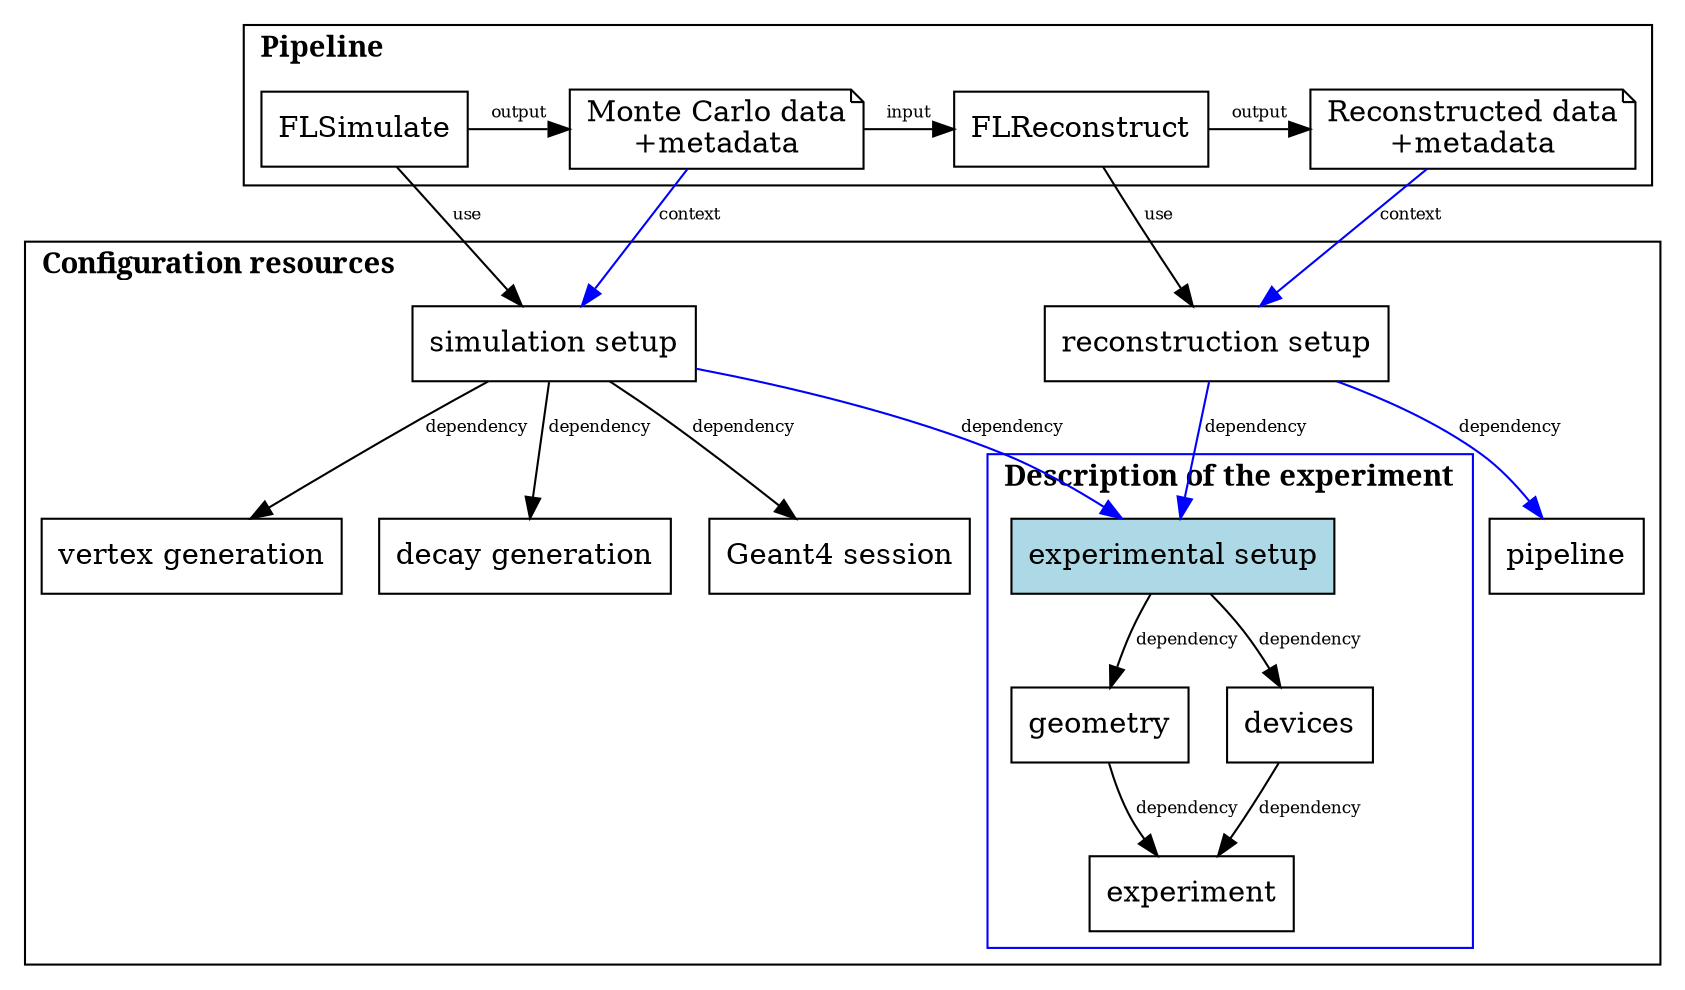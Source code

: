 digraph FLTagsConfRes1 {
	node [shape=box]
	subgraph cluster_confres {
		label="Configuration resources"
		fontname="bold";
		labeljust="left";
		subgraph cluster_expsetup {
			label="Description of the experiment";
			labeljust="left";
			fontname="bold";
			color="blue";
			tag00 [label="experiment"];
			tag0 [label="geometry"];
			tag1 [label="devices"];
			tag2 [label="experimental setup";
			      style="filled";
			      fillcolor="lightblue"];
			// Edges:
			tag0 -> tag00 [label=" dependency ", fontsize=8];
			tag1 -> tag00 [label=" dependency ", fontsize=8];
			tag2 -> tag0 [label=" dependency ", fontsize=8];
			tag2 -> tag1 [label=" dependency ", fontsize=8];
		}

		tag3 [label="vertex generation"];
		tag4 [label="decay generation"];
		tag7 [label="Geant4 session"];
		tag5 [label="simulation setup"];
		tag50 [label="reconstruction setup"];
		tag60 [label="pipeline"];
		// Edges:
		tag5 -> tag2 [label=" dependency ", fontsize=8, color="blue"];
		tag5 -> tag3 [label=" dependency ", fontsize=8];
		tag5 -> tag4 [label=" dependency ", fontsize=8];
		tag5 -> tag7 [label=" dependency ", fontsize=8];
		tag50 -> tag2 [label=" dependency ", fontsize=8, color="blue"];
		tag50 -> tag60 [label=" dependency ", fontsize=8, color="blue"];
	}

	subgraph cluster_pipeline {
		rankdir="LR";
		label="Pipeline";
		labeljust="left";
		fontname="bold";
		tag6 [label="FLSimulate"];
		// subgraph cluster_simdata {
		// 	label="Simulation output";
		// 	labeljust="left";
		// 	fontname="bold";
			tag100 [shape="note", label="Monte Carlo data\n+metadata"];
		// 	tag200 [shape="note", label="Monte Carlo metadata"];
		// 	tag100 -> tag200 [label=" context ", fontsize=8];
		// }
		tag16 [label="FLReconstruct"];
		// subgraph cluster_simdata {
		// 	label="Reconstruction output";
		// 	labeljust="left";
		// 	fontname="bold";
			tag101 [shape="note", label="Reconstructed data\n+metadata"];
		// 	tag201 [shape="note", label="Reconstructed metadata"];
		// 	tag101 -> tag201 [label=" context ", fontsize=8];
		// }
		{rank="same"; tag6, tag100, tag16, tag101 }
		// Edges:
		tag6 -> tag100 [label=" output ", fontsize=8];
		tag100 -> tag16 [label=" input ", fontsize=8];
		tag16 -> tag101 [label=" output ", fontsize=8];
	}
	tag6 -> tag5 [label=" use ", fontsize=8];
	tag16 -> tag50 [label=" use ", fontsize=8];
	tag100 -> tag5 [label=" context ", fontsize=8, color="blue"];
	tag101 -> tag50 [label=" context ", fontsize=8, color="blue"];
}